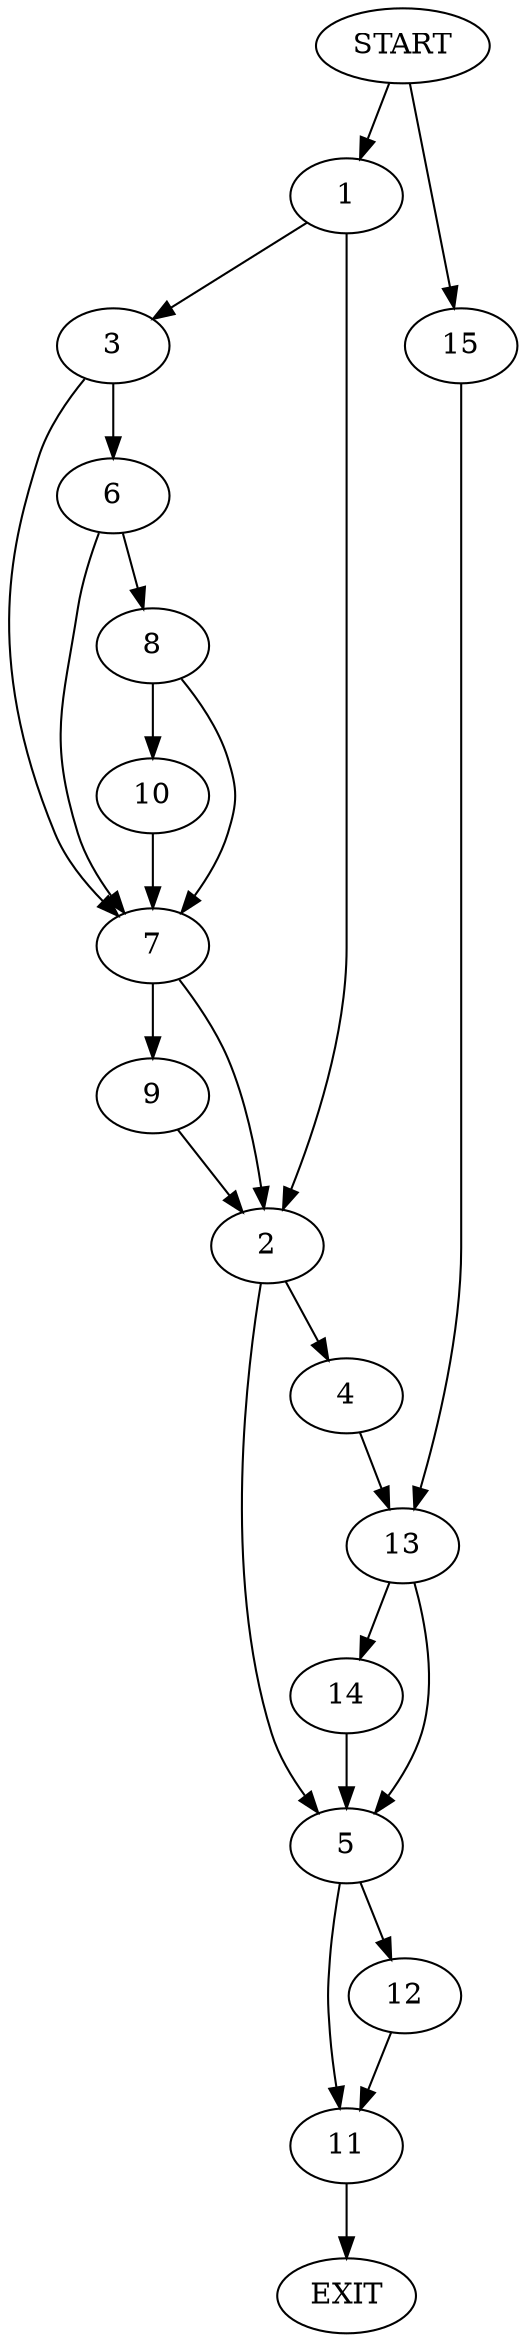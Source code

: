 digraph {
0 [label="START"]
16 [label="EXIT"]
0 -> 1
1 -> 2
1 -> 3
2 -> 4
2 -> 5
3 -> 6
3 -> 7
6 -> 8
6 -> 7
7 -> 9
7 -> 2
8 -> 10
8 -> 7
10 -> 7
9 -> 2
5 -> 11
5 -> 12
4 -> 13
13 -> 14
13 -> 5
0 -> 15
15 -> 13
14 -> 5
11 -> 16
12 -> 11
}
